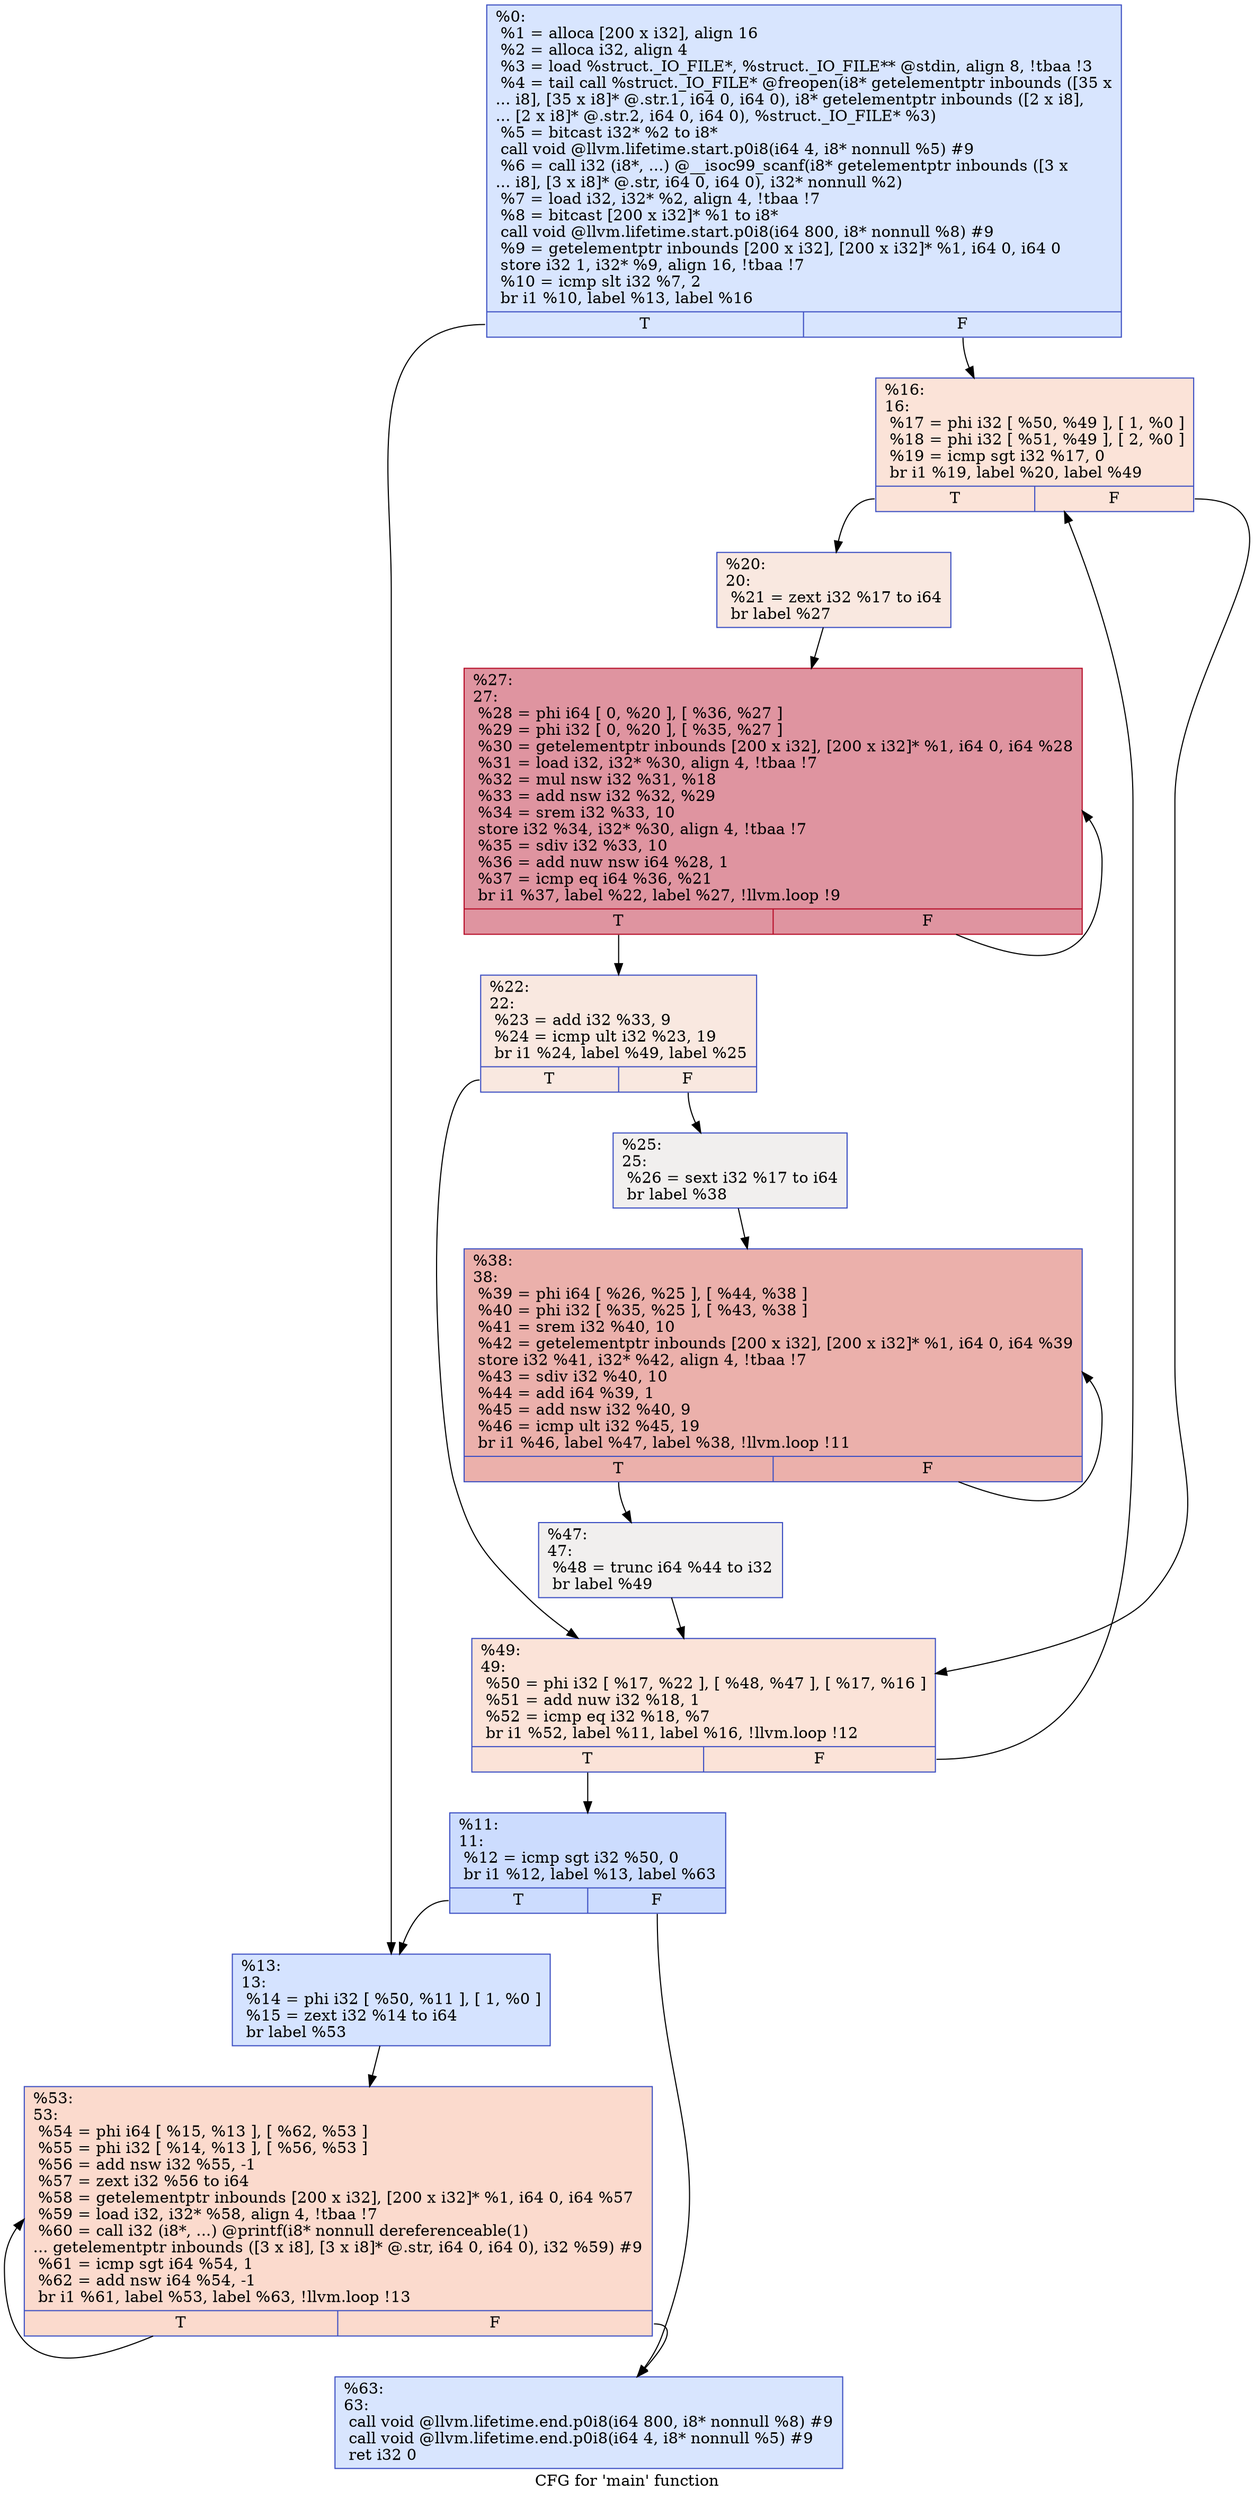digraph "CFG for 'main' function" {
	label="CFG for 'main' function";

	Node0x5569a0720a10 [shape=record,color="#3d50c3ff", style=filled, fillcolor="#a7c5fe70",label="{%0:\l  %1 = alloca [200 x i32], align 16\l  %2 = alloca i32, align 4\l  %3 = load %struct._IO_FILE*, %struct._IO_FILE** @stdin, align 8, !tbaa !3\l  %4 = tail call %struct._IO_FILE* @freopen(i8* getelementptr inbounds ([35 x\l... i8], [35 x i8]* @.str.1, i64 0, i64 0), i8* getelementptr inbounds ([2 x i8],\l... [2 x i8]* @.str.2, i64 0, i64 0), %struct._IO_FILE* %3)\l  %5 = bitcast i32* %2 to i8*\l  call void @llvm.lifetime.start.p0i8(i64 4, i8* nonnull %5) #9\l  %6 = call i32 (i8*, ...) @__isoc99_scanf(i8* getelementptr inbounds ([3 x\l... i8], [3 x i8]* @.str, i64 0, i64 0), i32* nonnull %2)\l  %7 = load i32, i32* %2, align 4, !tbaa !7\l  %8 = bitcast [200 x i32]* %1 to i8*\l  call void @llvm.lifetime.start.p0i8(i64 800, i8* nonnull %8) #9\l  %9 = getelementptr inbounds [200 x i32], [200 x i32]* %1, i64 0, i64 0\l  store i32 1, i32* %9, align 16, !tbaa !7\l  %10 = icmp slt i32 %7, 2\l  br i1 %10, label %13, label %16\l|{<s0>T|<s1>F}}"];
	Node0x5569a0720a10:s0 -> Node0x5569a0721780;
	Node0x5569a0720a10:s1 -> Node0x5569a07217d0;
	Node0x5569a07218d0 [shape=record,color="#3d50c3ff", style=filled, fillcolor="#8caffe70",label="{%11:\l11:                                               \l  %12 = icmp sgt i32 %50, 0\l  br i1 %12, label %13, label %63\l|{<s0>T|<s1>F}}"];
	Node0x5569a07218d0:s0 -> Node0x5569a0721780;
	Node0x5569a07218d0:s1 -> Node0x5569a07219f0;
	Node0x5569a0721780 [shape=record,color="#3d50c3ff", style=filled, fillcolor="#a1c0ff70",label="{%13:\l13:                                               \l  %14 = phi i32 [ %50, %11 ], [ 1, %0 ]\l  %15 = zext i32 %14 to i64\l  br label %53\l}"];
	Node0x5569a0721780 -> Node0x5569a0721c50;
	Node0x5569a07217d0 [shape=record,color="#3d50c3ff", style=filled, fillcolor="#f6bfa670",label="{%16:\l16:                                               \l  %17 = phi i32 [ %50, %49 ], [ 1, %0 ]\l  %18 = phi i32 [ %51, %49 ], [ 2, %0 ]\l  %19 = icmp sgt i32 %17, 0\l  br i1 %19, label %20, label %49\l|{<s0>T|<s1>F}}"];
	Node0x5569a07217d0:s0 -> Node0x5569a0721f00;
	Node0x5569a07217d0:s1 -> Node0x5569a0721d10;
	Node0x5569a0721f00 [shape=record,color="#3d50c3ff", style=filled, fillcolor="#f1ccb870",label="{%20:\l20:                                               \l  %21 = zext i32 %17 to i64\l  br label %27\l}"];
	Node0x5569a0721f00 -> Node0x5569a07220b0;
	Node0x5569a0722170 [shape=record,color="#3d50c3ff", style=filled, fillcolor="#f1ccb870",label="{%22:\l22:                                               \l  %23 = add i32 %33, 9\l  %24 = icmp ult i32 %23, 19\l  br i1 %24, label %49, label %25\l|{<s0>T|<s1>F}}"];
	Node0x5569a0722170:s0 -> Node0x5569a0721d10;
	Node0x5569a0722170:s1 -> Node0x5569a0722350;
	Node0x5569a0722350 [shape=record,color="#3d50c3ff", style=filled, fillcolor="#e0dbd870",label="{%25:\l25:                                               \l  %26 = sext i32 %17 to i64\l  br label %38\l}"];
	Node0x5569a0722350 -> Node0x5569a0722500;
	Node0x5569a07220b0 [shape=record,color="#b70d28ff", style=filled, fillcolor="#b70d2870",label="{%27:\l27:                                               \l  %28 = phi i64 [ 0, %20 ], [ %36, %27 ]\l  %29 = phi i32 [ 0, %20 ], [ %35, %27 ]\l  %30 = getelementptr inbounds [200 x i32], [200 x i32]* %1, i64 0, i64 %28\l  %31 = load i32, i32* %30, align 4, !tbaa !7\l  %32 = mul nsw i32 %31, %18\l  %33 = add nsw i32 %32, %29\l  %34 = srem i32 %33, 10\l  store i32 %34, i32* %30, align 4, !tbaa !7\l  %35 = sdiv i32 %33, 10\l  %36 = add nuw nsw i64 %28, 1\l  %37 = icmp eq i64 %36, %21\l  br i1 %37, label %22, label %27, !llvm.loop !9\l|{<s0>T|<s1>F}}"];
	Node0x5569a07220b0:s0 -> Node0x5569a0722170;
	Node0x5569a07220b0:s1 -> Node0x5569a07220b0;
	Node0x5569a0722500 [shape=record,color="#3d50c3ff", style=filled, fillcolor="#d24b4070",label="{%38:\l38:                                               \l  %39 = phi i64 [ %26, %25 ], [ %44, %38 ]\l  %40 = phi i32 [ %35, %25 ], [ %43, %38 ]\l  %41 = srem i32 %40, 10\l  %42 = getelementptr inbounds [200 x i32], [200 x i32]* %1, i64 0, i64 %39\l  store i32 %41, i32* %42, align 4, !tbaa !7\l  %43 = sdiv i32 %40, 10\l  %44 = add i64 %39, 1\l  %45 = add nsw i32 %40, 9\l  %46 = icmp ult i32 %45, 19\l  br i1 %46, label %47, label %38, !llvm.loop !11\l|{<s0>T|<s1>F}}"];
	Node0x5569a0722500:s0 -> Node0x5569a0723310;
	Node0x5569a0722500:s1 -> Node0x5569a0722500;
	Node0x5569a0723310 [shape=record,color="#3d50c3ff", style=filled, fillcolor="#e0dbd870",label="{%47:\l47:                                               \l  %48 = trunc i64 %44 to i32\l  br label %49\l}"];
	Node0x5569a0723310 -> Node0x5569a0721d10;
	Node0x5569a0721d10 [shape=record,color="#3d50c3ff", style=filled, fillcolor="#f6bfa670",label="{%49:\l49:                                               \l  %50 = phi i32 [ %17, %22 ], [ %48, %47 ], [ %17, %16 ]\l  %51 = add nuw i32 %18, 1\l  %52 = icmp eq i32 %18, %7\l  br i1 %52, label %11, label %16, !llvm.loop !12\l|{<s0>T|<s1>F}}"];
	Node0x5569a0721d10:s0 -> Node0x5569a07218d0;
	Node0x5569a0721d10:s1 -> Node0x5569a07217d0;
	Node0x5569a0721c50 [shape=record,color="#3d50c3ff", style=filled, fillcolor="#f7ac8e70",label="{%53:\l53:                                               \l  %54 = phi i64 [ %15, %13 ], [ %62, %53 ]\l  %55 = phi i32 [ %14, %13 ], [ %56, %53 ]\l  %56 = add nsw i32 %55, -1\l  %57 = zext i32 %56 to i64\l  %58 = getelementptr inbounds [200 x i32], [200 x i32]* %1, i64 0, i64 %57\l  %59 = load i32, i32* %58, align 4, !tbaa !7\l  %60 = call i32 (i8*, ...) @printf(i8* nonnull dereferenceable(1)\l... getelementptr inbounds ([3 x i8], [3 x i8]* @.str, i64 0, i64 0), i32 %59) #9\l  %61 = icmp sgt i64 %54, 1\l  %62 = add nsw i64 %54, -1\l  br i1 %61, label %53, label %63, !llvm.loop !13\l|{<s0>T|<s1>F}}"];
	Node0x5569a0721c50:s0 -> Node0x5569a0721c50;
	Node0x5569a0721c50:s1 -> Node0x5569a07219f0;
	Node0x5569a07219f0 [shape=record,color="#3d50c3ff", style=filled, fillcolor="#a7c5fe70",label="{%63:\l63:                                               \l  call void @llvm.lifetime.end.p0i8(i64 800, i8* nonnull %8) #9\l  call void @llvm.lifetime.end.p0i8(i64 4, i8* nonnull %5) #9\l  ret i32 0\l}"];
}
